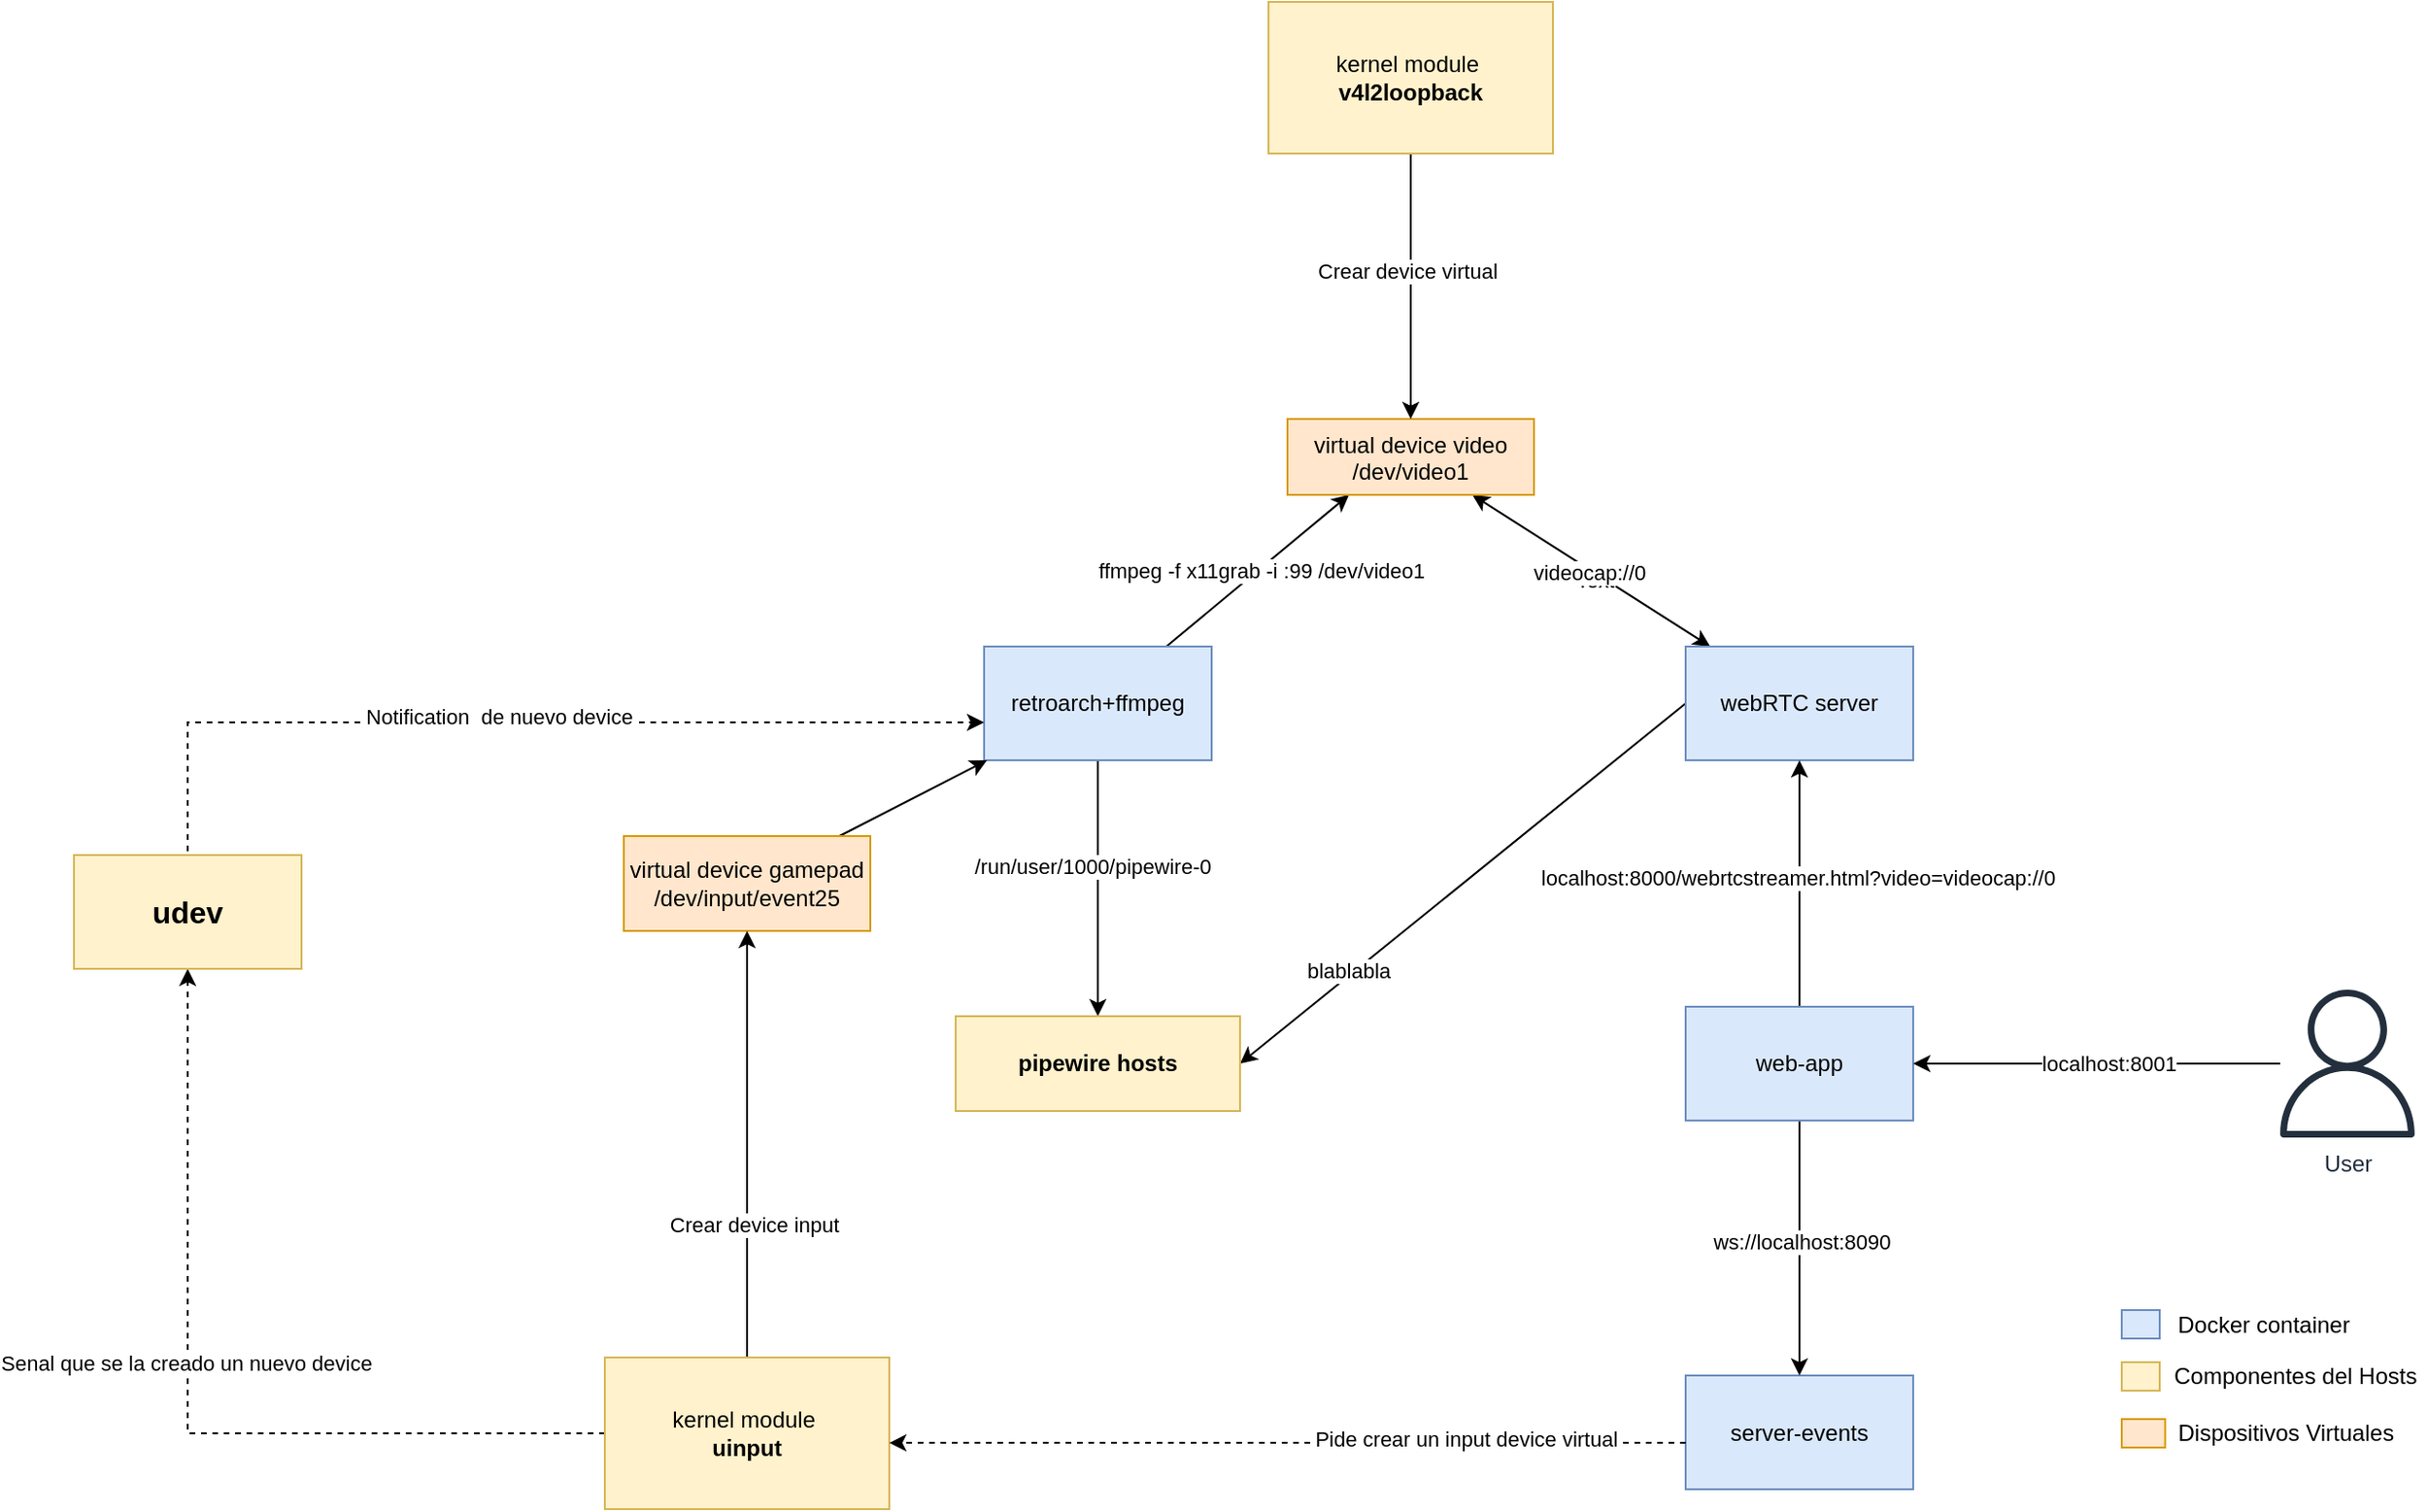<mxfile version="26.2.2">
  <diagram name="Flujo (solucion no escalable)" id="mTi4Z2WoaxjLDfUjPqwb">
    <mxGraphModel dx="2383" dy="2092" grid="1" gridSize="10" guides="1" tooltips="1" connect="1" arrows="1" fold="1" page="1" pageScale="1" pageWidth="827" pageHeight="1169" math="0" shadow="0">
      <root>
        <mxCell id="0" />
        <mxCell id="1" parent="0" />
        <mxCell id="U7VDwsYy5-kSZG4rv5OB-13" style="rounded=0;orthogonalLoop=1;jettySize=auto;html=1;entryX=0.25;entryY=1;entryDx=0;entryDy=0;" edge="1" parent="1" source="U7VDwsYy5-kSZG4rv5OB-1" target="U7VDwsYy5-kSZG4rv5OB-7">
          <mxGeometry relative="1" as="geometry" />
        </mxCell>
        <mxCell id="U7VDwsYy5-kSZG4rv5OB-16" value="ffmpeg -f x11grab -i :99 /dev/video1" style="edgeLabel;html=1;align=center;verticalAlign=middle;resizable=0;points=[];" vertex="1" connectable="0" parent="U7VDwsYy5-kSZG4rv5OB-13">
          <mxGeometry x="0.02" y="-1" relative="1" as="geometry">
            <mxPoint as="offset" />
          </mxGeometry>
        </mxCell>
        <mxCell id="U7VDwsYy5-kSZG4rv5OB-37" style="edgeStyle=orthogonalEdgeStyle;rounded=0;orthogonalLoop=1;jettySize=auto;html=1;entryX=0.5;entryY=0;entryDx=0;entryDy=0;" edge="1" parent="1" source="U7VDwsYy5-kSZG4rv5OB-1" target="U7VDwsYy5-kSZG4rv5OB-36">
          <mxGeometry relative="1" as="geometry" />
        </mxCell>
        <mxCell id="U7VDwsYy5-kSZG4rv5OB-38" value="/run/user/1000/pipewire-0" style="edgeLabel;html=1;align=center;verticalAlign=middle;resizable=0;points=[];" vertex="1" connectable="0" parent="U7VDwsYy5-kSZG4rv5OB-37">
          <mxGeometry x="-0.174" y="-3" relative="1" as="geometry">
            <mxPoint as="offset" />
          </mxGeometry>
        </mxCell>
        <mxCell id="U7VDwsYy5-kSZG4rv5OB-1" value="retroarch+ffmpeg" style="rounded=0;whiteSpace=wrap;html=1;fillColor=#dae8fc;strokeColor=#6c8ebf;" vertex="1" parent="1">
          <mxGeometry x="120" y="170" width="120" height="60" as="geometry" />
        </mxCell>
        <mxCell id="U7VDwsYy5-kSZG4rv5OB-15" style="rounded=0;orthogonalLoop=1;jettySize=auto;html=1;entryX=0.75;entryY=1;entryDx=0;entryDy=0;startArrow=classic;startFill=1;" edge="1" parent="1" source="U7VDwsYy5-kSZG4rv5OB-2" target="U7VDwsYy5-kSZG4rv5OB-7">
          <mxGeometry relative="1" as="geometry" />
        </mxCell>
        <mxCell id="U7VDwsYy5-kSZG4rv5OB-25" value="Text" style="edgeLabel;html=1;align=center;verticalAlign=middle;resizable=0;points=[];" vertex="1" connectable="0" parent="U7VDwsYy5-kSZG4rv5OB-15">
          <mxGeometry x="-0.054" y="3" relative="1" as="geometry">
            <mxPoint as="offset" />
          </mxGeometry>
        </mxCell>
        <mxCell id="U7VDwsYy5-kSZG4rv5OB-26" value="videocap://0" style="edgeLabel;html=1;align=center;verticalAlign=middle;resizable=0;points=[];" vertex="1" connectable="0" parent="U7VDwsYy5-kSZG4rv5OB-15">
          <mxGeometry x="0.005" y="1" relative="1" as="geometry">
            <mxPoint as="offset" />
          </mxGeometry>
        </mxCell>
        <mxCell id="U7VDwsYy5-kSZG4rv5OB-43" style="rounded=0;orthogonalLoop=1;jettySize=auto;html=1;exitX=0;exitY=0.5;exitDx=0;exitDy=0;entryX=1;entryY=0.5;entryDx=0;entryDy=0;" edge="1" parent="1" source="U7VDwsYy5-kSZG4rv5OB-2" target="U7VDwsYy5-kSZG4rv5OB-36">
          <mxGeometry relative="1" as="geometry" />
        </mxCell>
        <mxCell id="U7VDwsYy5-kSZG4rv5OB-44" value="blablabla" style="edgeLabel;html=1;align=center;verticalAlign=middle;resizable=0;points=[];" vertex="1" connectable="0" parent="U7VDwsYy5-kSZG4rv5OB-43">
          <mxGeometry x="0.506" y="-2" relative="1" as="geometry">
            <mxPoint y="-1" as="offset" />
          </mxGeometry>
        </mxCell>
        <mxCell id="U7VDwsYy5-kSZG4rv5OB-2" value="webRTC server" style="rounded=0;whiteSpace=wrap;html=1;fillColor=#dae8fc;strokeColor=#6c8ebf;" vertex="1" parent="1">
          <mxGeometry x="490" y="170" width="120" height="60" as="geometry" />
        </mxCell>
        <mxCell id="U7VDwsYy5-kSZG4rv5OB-5" value="server-events" style="rounded=0;whiteSpace=wrap;html=1;fillColor=#dae8fc;strokeColor=#6c8ebf;" vertex="1" parent="1">
          <mxGeometry x="490" y="554.5" width="120" height="60" as="geometry" />
        </mxCell>
        <mxCell id="U7VDwsYy5-kSZG4rv5OB-9" style="rounded=0;orthogonalLoop=1;jettySize=auto;html=1;" edge="1" parent="1" source="U7VDwsYy5-kSZG4rv5OB-6" target="U7VDwsYy5-kSZG4rv5OB-5">
          <mxGeometry relative="1" as="geometry" />
        </mxCell>
        <mxCell id="U7VDwsYy5-kSZG4rv5OB-10" value="ws://localhost:8090" style="edgeLabel;html=1;align=center;verticalAlign=middle;resizable=0;points=[];" vertex="1" connectable="0" parent="U7VDwsYy5-kSZG4rv5OB-9">
          <mxGeometry x="-0.058" y="1" relative="1" as="geometry">
            <mxPoint as="offset" />
          </mxGeometry>
        </mxCell>
        <mxCell id="U7VDwsYy5-kSZG4rv5OB-11" style="edgeStyle=orthogonalEdgeStyle;rounded=0;orthogonalLoop=1;jettySize=auto;html=1;" edge="1" parent="1" source="U7VDwsYy5-kSZG4rv5OB-6" target="U7VDwsYy5-kSZG4rv5OB-2">
          <mxGeometry relative="1" as="geometry" />
        </mxCell>
        <mxCell id="U7VDwsYy5-kSZG4rv5OB-12" value="localhost:8000/webrtcstreamer.html?video=videocap://0" style="edgeLabel;html=1;align=center;verticalAlign=middle;resizable=0;points=[];" vertex="1" connectable="0" parent="U7VDwsYy5-kSZG4rv5OB-11">
          <mxGeometry x="0.048" y="1" relative="1" as="geometry">
            <mxPoint as="offset" />
          </mxGeometry>
        </mxCell>
        <mxCell id="U7VDwsYy5-kSZG4rv5OB-6" value="web-app" style="rounded=0;whiteSpace=wrap;html=1;fillColor=#dae8fc;strokeColor=#6c8ebf;" vertex="1" parent="1">
          <mxGeometry x="490" y="360" width="120" height="60" as="geometry" />
        </mxCell>
        <mxCell id="U7VDwsYy5-kSZG4rv5OB-7" value="virtual device video&lt;div&gt;/dev/video1&lt;/div&gt;" style="rounded=0;whiteSpace=wrap;html=1;verticalAlign=top;fillColor=#ffe6cc;strokeColor=#d79b00;" vertex="1" parent="1">
          <mxGeometry x="280" y="50" width="130" height="40" as="geometry" />
        </mxCell>
        <mxCell id="U7VDwsYy5-kSZG4rv5OB-19" style="rounded=0;orthogonalLoop=1;jettySize=auto;html=1;" edge="1" parent="1" source="U7VDwsYy5-kSZG4rv5OB-8" target="U7VDwsYy5-kSZG4rv5OB-1">
          <mxGeometry relative="1" as="geometry" />
        </mxCell>
        <mxCell id="U7VDwsYy5-kSZG4rv5OB-8" value="virtual device gamepad&lt;div&gt;/dev/input/event25&lt;/div&gt;" style="rounded=0;whiteSpace=wrap;html=1;fillColor=#ffe6cc;strokeColor=#d79b00;" vertex="1" parent="1">
          <mxGeometry x="-70" y="270" width="130" height="50" as="geometry" />
        </mxCell>
        <mxCell id="U7VDwsYy5-kSZG4rv5OB-23" style="edgeStyle=orthogonalEdgeStyle;rounded=0;orthogonalLoop=1;jettySize=auto;html=1;" edge="1" parent="1" source="U7VDwsYy5-kSZG4rv5OB-22" target="U7VDwsYy5-kSZG4rv5OB-6">
          <mxGeometry relative="1" as="geometry" />
        </mxCell>
        <mxCell id="U7VDwsYy5-kSZG4rv5OB-24" value="localhost:8001" style="edgeLabel;html=1;align=center;verticalAlign=middle;resizable=0;points=[];" vertex="1" connectable="0" parent="U7VDwsYy5-kSZG4rv5OB-23">
          <mxGeometry x="0.207" y="-1" relative="1" as="geometry">
            <mxPoint x="26" y="1" as="offset" />
          </mxGeometry>
        </mxCell>
        <mxCell id="U7VDwsYy5-kSZG4rv5OB-22" value="User" style="sketch=0;outlineConnect=0;fontColor=#232F3E;gradientColor=none;fillColor=#232F3D;strokeColor=none;dashed=0;verticalLabelPosition=bottom;verticalAlign=top;align=center;html=1;fontSize=12;fontStyle=0;aspect=fixed;pointerEvents=1;shape=mxgraph.aws4.user;" vertex="1" parent="1">
          <mxGeometry x="800" y="351" width="78" height="78" as="geometry" />
        </mxCell>
        <mxCell id="U7VDwsYy5-kSZG4rv5OB-29" style="edgeStyle=orthogonalEdgeStyle;rounded=0;orthogonalLoop=1;jettySize=auto;html=1;" edge="1" parent="1" source="U7VDwsYy5-kSZG4rv5OB-28" target="U7VDwsYy5-kSZG4rv5OB-7">
          <mxGeometry relative="1" as="geometry" />
        </mxCell>
        <mxCell id="U7VDwsYy5-kSZG4rv5OB-30" value="Crear device virtual" style="edgeLabel;html=1;align=center;verticalAlign=middle;resizable=0;points=[];" vertex="1" connectable="0" parent="U7VDwsYy5-kSZG4rv5OB-29">
          <mxGeometry x="-0.115" y="-2" relative="1" as="geometry">
            <mxPoint as="offset" />
          </mxGeometry>
        </mxCell>
        <mxCell id="U7VDwsYy5-kSZG4rv5OB-28" value="kernel module&amp;nbsp;&lt;div&gt;&lt;b&gt;v4l2loopback&lt;/b&gt;&lt;/div&gt;" style="rounded=0;whiteSpace=wrap;html=1;fillColor=#fff2cc;strokeColor=#d6b656;" vertex="1" parent="1">
          <mxGeometry x="270" y="-170" width="150" height="80" as="geometry" />
        </mxCell>
        <mxCell id="U7VDwsYy5-kSZG4rv5OB-32" style="edgeStyle=orthogonalEdgeStyle;rounded=0;orthogonalLoop=1;jettySize=auto;html=1;" edge="1" parent="1" source="U7VDwsYy5-kSZG4rv5OB-31" target="U7VDwsYy5-kSZG4rv5OB-8">
          <mxGeometry relative="1" as="geometry" />
        </mxCell>
        <mxCell id="U7VDwsYy5-kSZG4rv5OB-33" value="&amp;nbsp;Crear device input" style="edgeLabel;html=1;align=center;verticalAlign=middle;resizable=0;points=[];" vertex="1" connectable="0" parent="U7VDwsYy5-kSZG4rv5OB-32">
          <mxGeometry x="-0.375" y="-2" relative="1" as="geometry">
            <mxPoint as="offset" />
          </mxGeometry>
        </mxCell>
        <mxCell id="U7VDwsYy5-kSZG4rv5OB-57" style="edgeStyle=orthogonalEdgeStyle;rounded=0;orthogonalLoop=1;jettySize=auto;html=1;dashed=1;" edge="1" parent="1" source="U7VDwsYy5-kSZG4rv5OB-31" target="U7VDwsYy5-kSZG4rv5OB-55">
          <mxGeometry relative="1" as="geometry" />
        </mxCell>
        <mxCell id="U7VDwsYy5-kSZG4rv5OB-60" value="Senal que se la creado un nuevo device" style="edgeLabel;html=1;align=center;verticalAlign=middle;resizable=0;points=[];" vertex="1" connectable="0" parent="U7VDwsYy5-kSZG4rv5OB-57">
          <mxGeometry x="0.108" y="1" relative="1" as="geometry">
            <mxPoint as="offset" />
          </mxGeometry>
        </mxCell>
        <mxCell id="U7VDwsYy5-kSZG4rv5OB-31" value="kernel module&amp;nbsp;&lt;div&gt;&lt;b&gt;uinput&lt;/b&gt;&lt;/div&gt;" style="rounded=0;whiteSpace=wrap;html=1;fillColor=#fff2cc;strokeColor=#d6b656;" vertex="1" parent="1">
          <mxGeometry x="-80" y="545" width="150" height="80" as="geometry" />
        </mxCell>
        <mxCell id="U7VDwsYy5-kSZG4rv5OB-34" style="edgeStyle=orthogonalEdgeStyle;rounded=0;orthogonalLoop=1;jettySize=auto;html=1;entryX=1;entryY=0.563;entryDx=0;entryDy=0;entryPerimeter=0;dashed=1;" edge="1" parent="1" source="U7VDwsYy5-kSZG4rv5OB-5" target="U7VDwsYy5-kSZG4rv5OB-31">
          <mxGeometry relative="1" as="geometry">
            <Array as="points">
              <mxPoint x="180" y="590" />
            </Array>
          </mxGeometry>
        </mxCell>
        <mxCell id="U7VDwsYy5-kSZG4rv5OB-35" value="Pide crear un input device virtual" style="edgeLabel;html=1;align=center;verticalAlign=middle;resizable=0;points=[];" vertex="1" connectable="0" parent="U7VDwsYy5-kSZG4rv5OB-34">
          <mxGeometry x="-0.448" y="-2" relative="1" as="geometry">
            <mxPoint as="offset" />
          </mxGeometry>
        </mxCell>
        <mxCell id="U7VDwsYy5-kSZG4rv5OB-36" value="&lt;b&gt;pipewire hosts&lt;/b&gt;" style="rounded=0;whiteSpace=wrap;html=1;fillColor=#fff2cc;strokeColor=#d6b656;" vertex="1" parent="1">
          <mxGeometry x="105" y="365" width="150" height="50" as="geometry" />
        </mxCell>
        <mxCell id="U7VDwsYy5-kSZG4rv5OB-48" value="" style="group" vertex="1" connectable="0" parent="1">
          <mxGeometry x="720" y="512.5" width="140" height="30" as="geometry" />
        </mxCell>
        <mxCell id="U7VDwsYy5-kSZG4rv5OB-45" value="" style="rounded=0;whiteSpace=wrap;html=1;fillColor=#dae8fc;strokeColor=#6c8ebf;" vertex="1" parent="U7VDwsYy5-kSZG4rv5OB-48">
          <mxGeometry y="7.5" width="20" height="15" as="geometry" />
        </mxCell>
        <mxCell id="U7VDwsYy5-kSZG4rv5OB-47" value="Docker container" style="text;html=1;align=center;verticalAlign=middle;whiteSpace=wrap;rounded=0;" vertex="1" parent="U7VDwsYy5-kSZG4rv5OB-48">
          <mxGeometry x="10" width="130" height="30" as="geometry" />
        </mxCell>
        <mxCell id="U7VDwsYy5-kSZG4rv5OB-49" value="" style="group" vertex="1" connectable="0" parent="1">
          <mxGeometry x="720" y="540" width="160" height="30" as="geometry" />
        </mxCell>
        <mxCell id="U7VDwsYy5-kSZG4rv5OB-50" value="" style="rounded=0;whiteSpace=wrap;html=1;fillColor=#fff2cc;strokeColor=#d6b656;" vertex="1" parent="U7VDwsYy5-kSZG4rv5OB-49">
          <mxGeometry y="7.5" width="20" height="15" as="geometry" />
        </mxCell>
        <mxCell id="U7VDwsYy5-kSZG4rv5OB-51" value="&amp;nbsp; &amp;nbsp; Componentes del Hosts" style="text;html=1;align=center;verticalAlign=middle;whiteSpace=wrap;rounded=0;" vertex="1" parent="U7VDwsYy5-kSZG4rv5OB-49">
          <mxGeometry x="10" width="150" height="30" as="geometry" />
        </mxCell>
        <mxCell id="U7VDwsYy5-kSZG4rv5OB-52" value="" style="group" vertex="1" connectable="0" parent="1">
          <mxGeometry x="720" y="570" width="160" height="30" as="geometry" />
        </mxCell>
        <mxCell id="U7VDwsYy5-kSZG4rv5OB-54" value="&amp;nbsp; &amp;nbsp; Dispositivos Virtuales" style="text;html=1;align=center;verticalAlign=middle;whiteSpace=wrap;rounded=0;" vertex="1" parent="U7VDwsYy5-kSZG4rv5OB-52">
          <mxGeometry width="160" height="30" as="geometry" />
        </mxCell>
        <mxCell id="U7VDwsYy5-kSZG4rv5OB-53" value="" style="rounded=0;whiteSpace=wrap;html=1;fillColor=#ffe6cc;strokeColor=#d79b00;" vertex="1" parent="U7VDwsYy5-kSZG4rv5OB-52">
          <mxGeometry y="7.5" width="22.857" height="15" as="geometry" />
        </mxCell>
        <mxCell id="U7VDwsYy5-kSZG4rv5OB-61" style="edgeStyle=orthogonalEdgeStyle;rounded=0;orthogonalLoop=1;jettySize=auto;html=1;entryX=0;entryY=0.5;entryDx=0;entryDy=0;dashed=1;" edge="1" parent="1">
          <mxGeometry relative="1" as="geometry">
            <mxPoint x="-300" y="290" as="sourcePoint" />
            <mxPoint x="120" y="210" as="targetPoint" />
            <Array as="points">
              <mxPoint x="-300" y="210" />
            </Array>
          </mxGeometry>
        </mxCell>
        <mxCell id="U7VDwsYy5-kSZG4rv5OB-63" value="Notification&amp;nbsp; de nuevo device" style="edgeLabel;html=1;align=center;verticalAlign=middle;resizable=0;points=[];" vertex="1" connectable="0" parent="U7VDwsYy5-kSZG4rv5OB-61">
          <mxGeometry x="-0.025" y="3" relative="1" as="geometry">
            <mxPoint as="offset" />
          </mxGeometry>
        </mxCell>
        <mxCell id="U7VDwsYy5-kSZG4rv5OB-55" value="&lt;b&gt;&lt;font style=&quot;font-size: 16px;&quot;&gt;udev&lt;/font&gt;&lt;/b&gt;" style="rounded=0;whiteSpace=wrap;html=1;fillColor=#fff2cc;strokeColor=#d6b656;" vertex="1" parent="1">
          <mxGeometry x="-360" y="280" width="120" height="60" as="geometry" />
        </mxCell>
      </root>
    </mxGraphModel>
  </diagram>
</mxfile>

